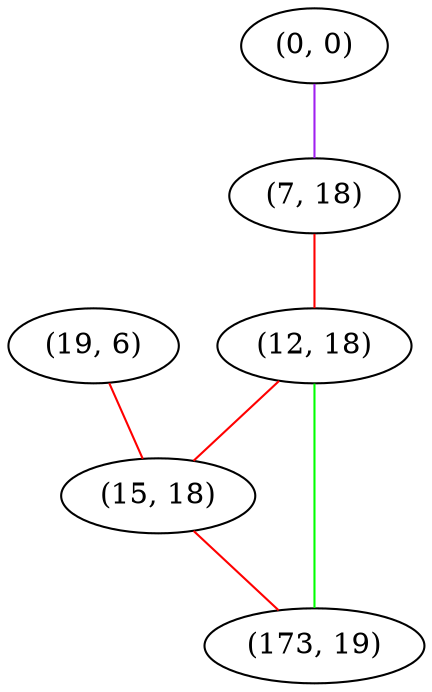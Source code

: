 graph "" {
"(0, 0)";
"(19, 6)";
"(7, 18)";
"(12, 18)";
"(15, 18)";
"(173, 19)";
"(0, 0)" -- "(7, 18)"  [color=purple, key=0, weight=4];
"(19, 6)" -- "(15, 18)"  [color=red, key=0, weight=1];
"(7, 18)" -- "(12, 18)"  [color=red, key=0, weight=1];
"(12, 18)" -- "(15, 18)"  [color=red, key=0, weight=1];
"(12, 18)" -- "(173, 19)"  [color=green, key=0, weight=2];
"(15, 18)" -- "(173, 19)"  [color=red, key=0, weight=1];
}
